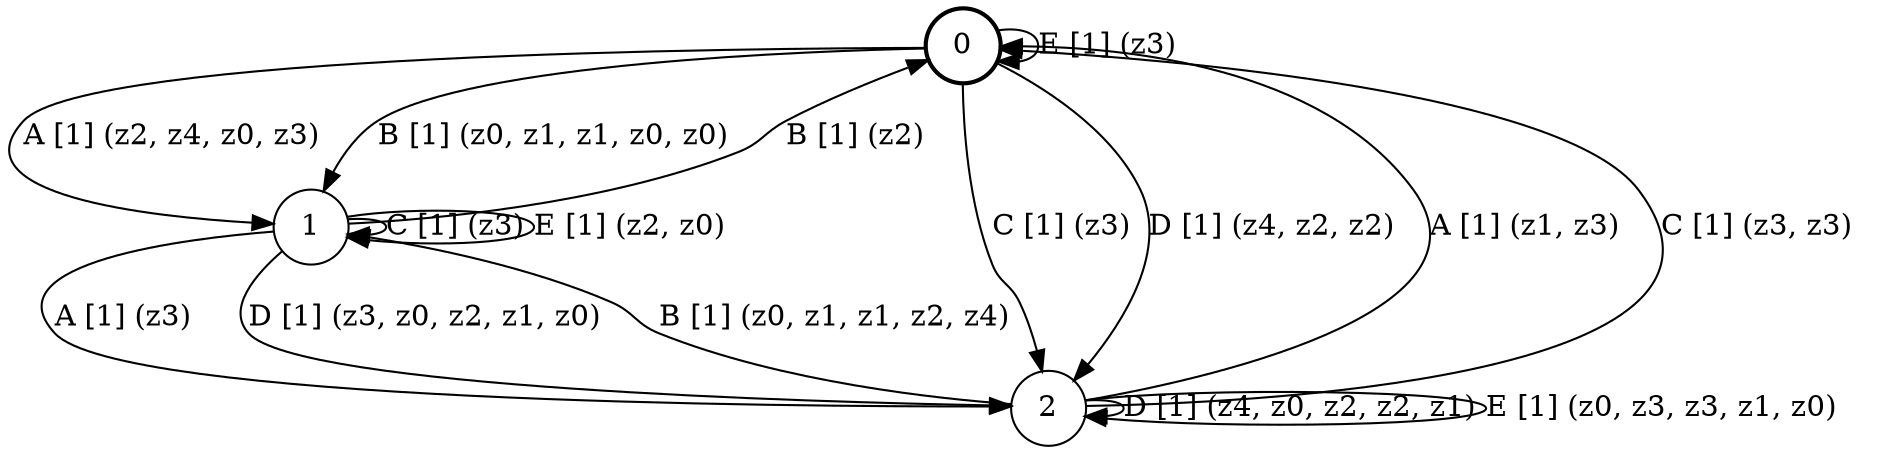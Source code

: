 # generated file, don't try to modify
# command: dot -Tpng <filename> > tree.png
digraph Automaton {
    node [shape = circle];
    0 [style = "bold"];
    0 -> 1 [label = "A [1] (z2, z4, z0, z3) "];
    0 -> 1 [label = "B [1] (z0, z1, z1, z0, z0) "];
    0 -> 2 [label = "C [1] (z3) "];
    0 -> 2 [label = "D [1] (z4, z2, z2) "];
    0 -> 0 [label = "E [1] (z3) "];
    1 -> 2 [label = "A [1] (z3) "];
    1 -> 0 [label = "B [1] (z2) "];
    1 -> 1 [label = "C [1] (z3) "];
    1 -> 2 [label = "D [1] (z3, z0, z2, z1, z0) "];
    1 -> 1 [label = "E [1] (z2, z0) "];
    2 -> 0 [label = "A [1] (z1, z3) "];
    2 -> 1 [label = "B [1] (z0, z1, z1, z2, z4) "];
    2 -> 0 [label = "C [1] (z3, z3) "];
    2 -> 2 [label = "D [1] (z4, z0, z2, z2, z1) "];
    2 -> 2 [label = "E [1] (z0, z3, z3, z1, z0) "];
}
